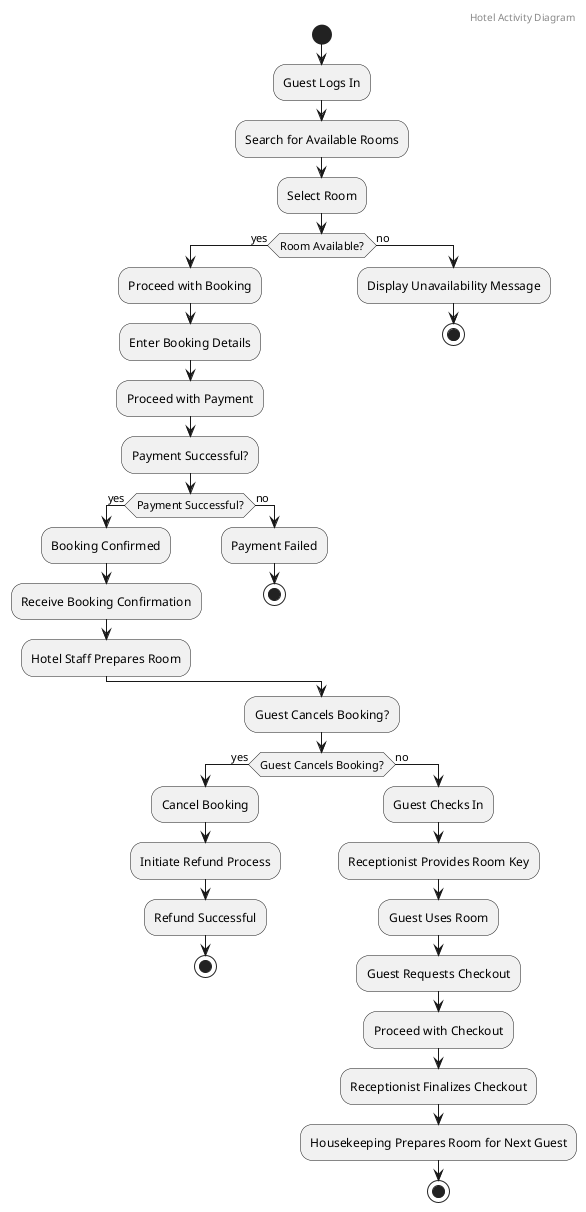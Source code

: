 @startuml
start

header Hotel Activity Diagram

:Guest Logs In;
:Search for Available Rooms;
:Select Room;

if (Room Available?) then (yes)
    :Proceed with Booking;
    :Enter Booking Details;
    :Proceed with Payment;
    :Payment Successful?;
    if (Payment Successful?) then (yes)
        :Booking Confirmed;
        :Receive Booking Confirmation;
        :Hotel Staff Prepares Room;
    else (no)
        :Payment Failed;
        stop
    endif
else (no)
    :Display Unavailability Message;
    stop
endif

:Guest Cancels Booking?;
if (Guest Cancels Booking?) then (yes)
    :Cancel Booking;
    :Initiate Refund Process;
    :Refund Successful;
    stop
else (no)
    :Guest Checks In;
    :Receptionist Provides Room Key;
    :Guest Uses Room;
    :Guest Requests Checkout;

    :Proceed with Checkout;
    :Receptionist Finalizes Checkout;
    :Housekeeping Prepares Room for Next Guest;
    stop
endif

@enduml
